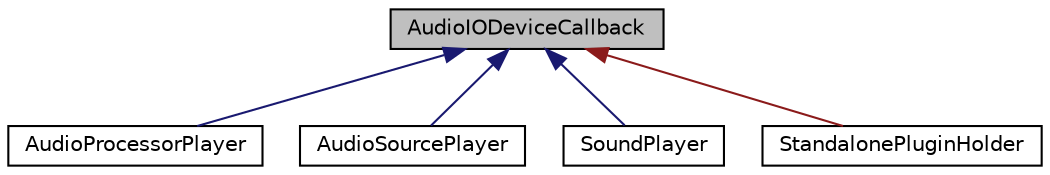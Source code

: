 digraph "AudioIODeviceCallback"
{
  bgcolor="transparent";
  edge [fontname="Helvetica",fontsize="10",labelfontname="Helvetica",labelfontsize="10"];
  node [fontname="Helvetica",fontsize="10",shape=record];
  Node0 [label="AudioIODeviceCallback",height=0.2,width=0.4,color="black", fillcolor="grey75", style="filled", fontcolor="black"];
  Node0 -> Node1 [dir="back",color="midnightblue",fontsize="10",style="solid",fontname="Helvetica"];
  Node1 [label="AudioProcessorPlayer",height=0.2,width=0.4,color="black",URL="$classAudioProcessorPlayer.html",tooltip="An AudioIODeviceCallback object which streams audio through an AudioProcessor. "];
  Node0 -> Node2 [dir="back",color="midnightblue",fontsize="10",style="solid",fontname="Helvetica"];
  Node2 [label="AudioSourcePlayer",height=0.2,width=0.4,color="black",URL="$classAudioSourcePlayer.html",tooltip="Wrapper class to continuously stream audio from an audio source to an AudioIODevice. "];
  Node0 -> Node3 [dir="back",color="midnightblue",fontsize="10",style="solid",fontname="Helvetica"];
  Node3 [label="SoundPlayer",height=0.2,width=0.4,color="black",URL="$classSoundPlayer.html",tooltip="A simple sound player that you can add to the AudioDeviceManager to play simple sounds. "];
  Node0 -> Node4 [dir="back",color="firebrick4",fontsize="10",style="solid",fontname="Helvetica"];
  Node4 [label="StandalonePluginHolder",height=0.2,width=0.4,color="black",URL="$classStandalonePluginHolder.html",tooltip="An object that creates and plays a standalone instance of an AudioProcessor. "];
}

